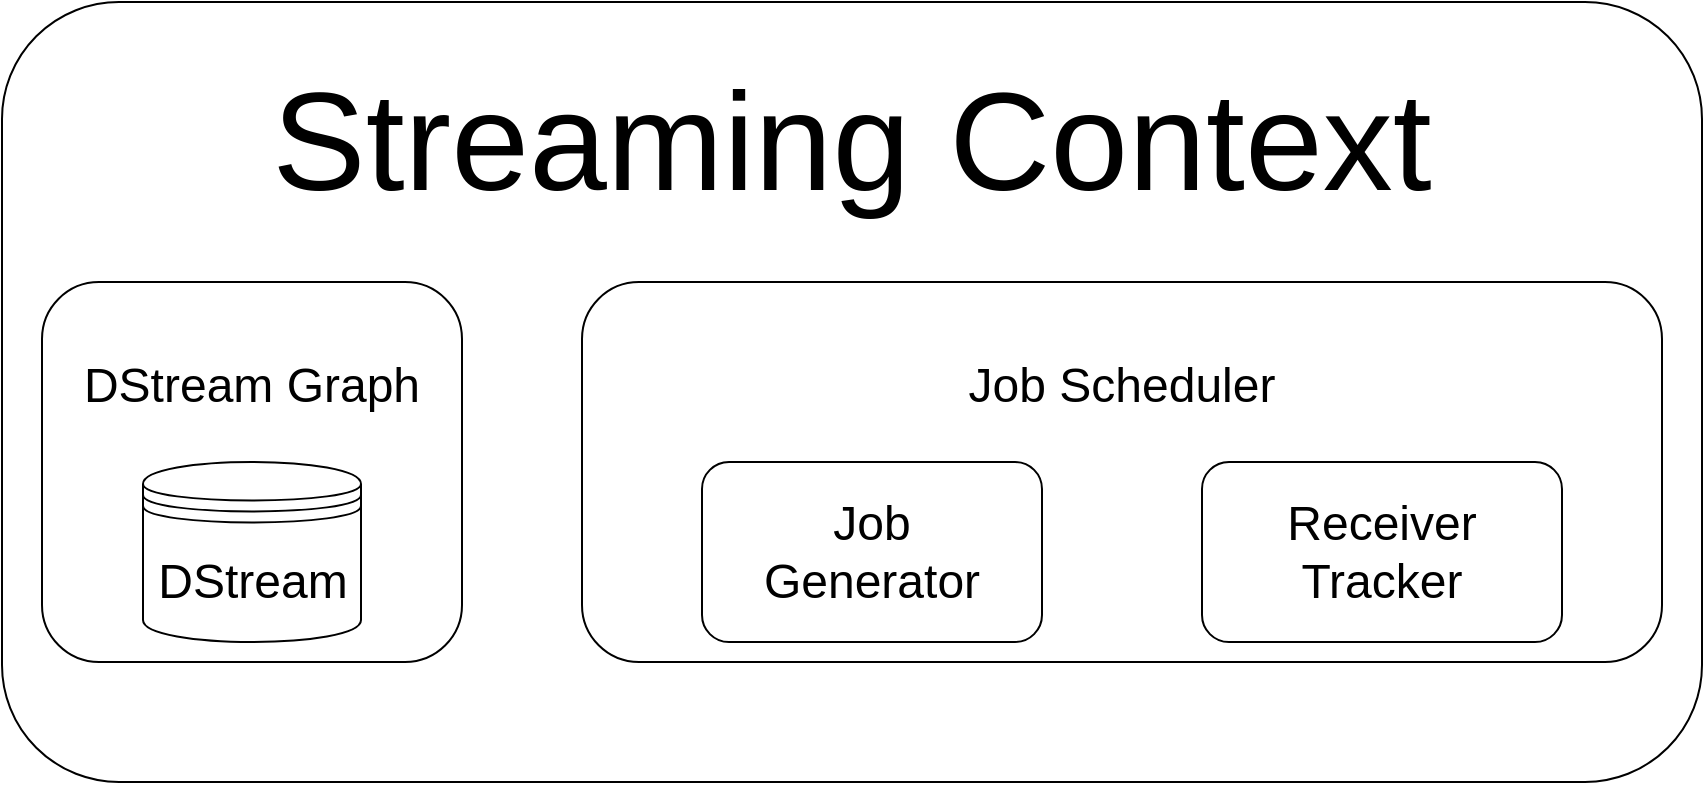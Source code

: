 <mxfile>
    <diagram id="0b034_J6o35Sk4ecnv_r" name="第 1 页">
        <mxGraphModel dx="1788" dy="556" grid="1" gridSize="10" guides="1" tooltips="1" connect="1" arrows="1" fold="1" page="1" pageScale="1" pageWidth="827" pageHeight="1169" math="0" shadow="0">
            <root>
                <mxCell id="0"/>
                <mxCell id="1" parent="0"/>
                <mxCell id="2" value="&lt;font style=&quot;font-size: 70px;&quot;&gt;Streaming Context&lt;br&gt;&lt;br&gt;&lt;br&gt;&lt;br&gt;&lt;/font&gt;" style="rounded=1;whiteSpace=wrap;html=1;" vertex="1" parent="1">
                    <mxGeometry x="-10" y="50" width="850" height="390" as="geometry"/>
                </mxCell>
                <mxCell id="5" value="DStream Graph&lt;br&gt;&lt;br&gt;&lt;br&gt;&lt;br&gt;" style="rounded=1;whiteSpace=wrap;html=1;fontSize=24;" vertex="1" parent="1">
                    <mxGeometry x="10" y="190" width="210" height="190" as="geometry"/>
                </mxCell>
                <mxCell id="7" value="DStream" style="shape=datastore;whiteSpace=wrap;html=1;fontSize=24;" vertex="1" parent="1">
                    <mxGeometry x="60.5" y="280" width="109" height="90" as="geometry"/>
                </mxCell>
                <mxCell id="8" value="Job Scheduler&lt;br&gt;&lt;br&gt;&lt;br&gt;&lt;br&gt;" style="rounded=1;whiteSpace=wrap;html=1;fontSize=24;" vertex="1" parent="1">
                    <mxGeometry x="280" y="190" width="540" height="190" as="geometry"/>
                </mxCell>
                <mxCell id="10" value="Job&lt;br&gt;Generator" style="rounded=1;whiteSpace=wrap;html=1;fontSize=24;" vertex="1" parent="1">
                    <mxGeometry x="340" y="280" width="170" height="90" as="geometry"/>
                </mxCell>
                <mxCell id="11" value="Receiver&lt;br&gt;Tracker" style="rounded=1;whiteSpace=wrap;html=1;fontSize=24;" vertex="1" parent="1">
                    <mxGeometry x="590" y="280" width="180" height="90" as="geometry"/>
                </mxCell>
            </root>
        </mxGraphModel>
    </diagram>
</mxfile>